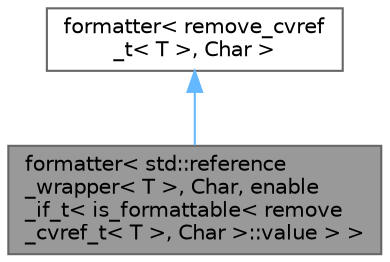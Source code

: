 digraph "formatter&lt; std::reference_wrapper&lt; T &gt;, Char, enable_if_t&lt; is_formattable&lt; remove_cvref_t&lt; T &gt;, Char &gt;::value &gt; &gt;"
{
 // LATEX_PDF_SIZE
  bgcolor="transparent";
  edge [fontname=Helvetica,fontsize=10,labelfontname=Helvetica,labelfontsize=10];
  node [fontname=Helvetica,fontsize=10,shape=box,height=0.2,width=0.4];
  Node1 [id="Node000001",label="formatter\< std::reference\l_wrapper\< T \>, Char, enable\l_if_t\< is_formattable\< remove\l_cvref_t\< T \>, Char \>::value \> \>",height=0.2,width=0.4,color="gray40", fillcolor="grey60", style="filled", fontcolor="black",tooltip=" "];
  Node2 -> Node1 [id="edge1_Node000001_Node000002",dir="back",color="steelblue1",style="solid",tooltip=" "];
  Node2 [id="Node000002",label="formatter\< remove_cvref\l_t\< T \>, Char \>",height=0.2,width=0.4,color="gray40", fillcolor="white", style="filled",URL="$structformatter.html",tooltip=" "];
}
